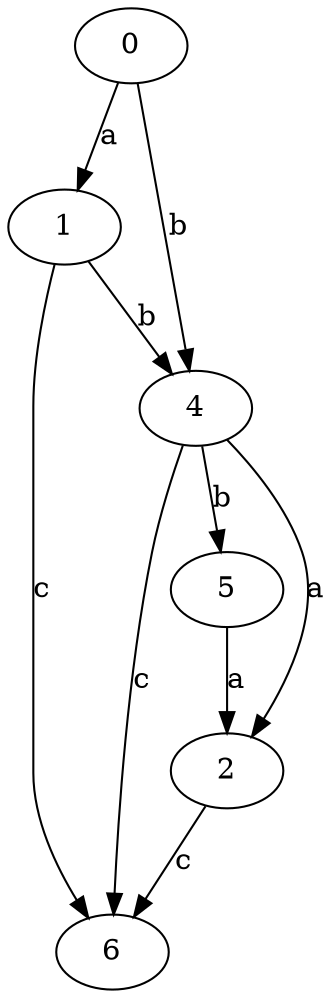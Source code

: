 strict digraph  {
1;
2;
4;
0;
5;
6;
1 -> 4  [label=b];
1 -> 6  [label=c];
2 -> 6  [label=c];
4 -> 2  [label=a];
4 -> 5  [label=b];
4 -> 6  [label=c];
0 -> 1  [label=a];
0 -> 4  [label=b];
5 -> 2  [label=a];
}
